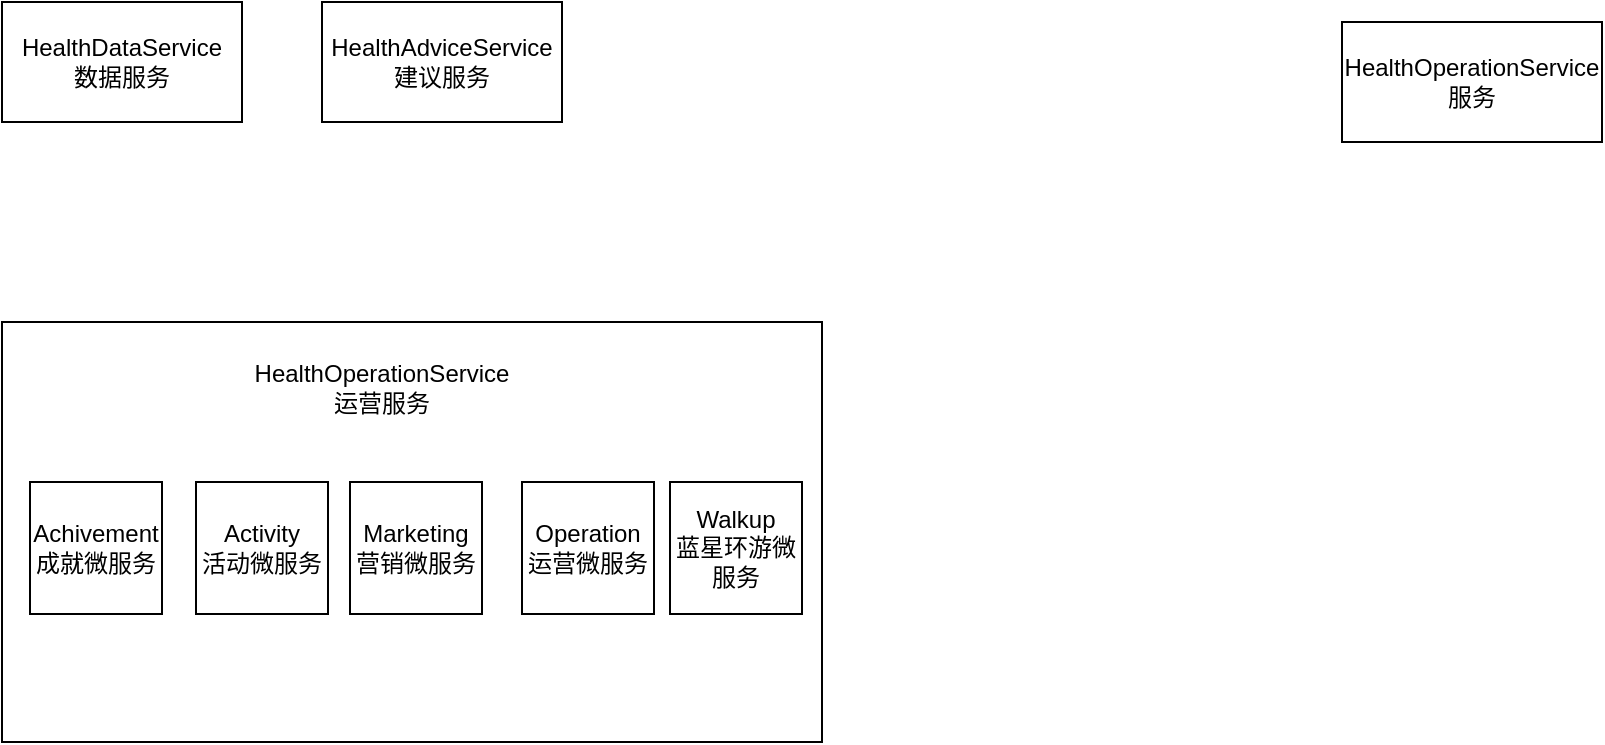 <mxfile version="23.0.0" type="github">
  <diagram name="第 1 页" id="c6XIci1Z70mTHckqBOms">
    <mxGraphModel dx="946" dy="613" grid="1" gridSize="10" guides="1" tooltips="1" connect="1" arrows="1" fold="1" page="1" pageScale="1" pageWidth="827" pageHeight="1169" math="0" shadow="0">
      <root>
        <mxCell id="0" />
        <mxCell id="1" parent="0" />
        <mxCell id="Q7i9cyMPgHQrG95dPjTk-3" value="HealthAdviceService&lt;br&gt;建议服务" style="rounded=0;whiteSpace=wrap;html=1;" vertex="1" parent="1">
          <mxGeometry x="240" y="200" width="120" height="60" as="geometry" />
        </mxCell>
        <mxCell id="Q7i9cyMPgHQrG95dPjTk-4" value="HealthDataService&lt;br&gt;数据服务" style="rounded=0;whiteSpace=wrap;html=1;" vertex="1" parent="1">
          <mxGeometry x="80" y="200" width="120" height="60" as="geometry" />
        </mxCell>
        <mxCell id="Q7i9cyMPgHQrG95dPjTk-5" value="" style="rounded=0;whiteSpace=wrap;html=1;" vertex="1" parent="1">
          <mxGeometry x="80" y="360" width="410" height="210" as="geometry" />
        </mxCell>
        <mxCell id="Q7i9cyMPgHQrG95dPjTk-8" value="HealthOperationService&lt;br&gt;服务" style="rounded=0;whiteSpace=wrap;html=1;" vertex="1" parent="1">
          <mxGeometry x="750" y="210" width="130" height="60" as="geometry" />
        </mxCell>
        <mxCell id="Q7i9cyMPgHQrG95dPjTk-9" value="HealthOperationService&lt;br style=&quot;border-color: var(--border-color);&quot;&gt;运营服务" style="text;html=1;strokeColor=none;fillColor=none;align=center;verticalAlign=middle;whiteSpace=wrap;rounded=0;" vertex="1" parent="1">
          <mxGeometry x="100" y="375" width="340" height="35" as="geometry" />
        </mxCell>
        <mxCell id="Q7i9cyMPgHQrG95dPjTk-10" value="Achivement&lt;br&gt;成就微服务&lt;br&gt;" style="whiteSpace=wrap;html=1;aspect=fixed;" vertex="1" parent="1">
          <mxGeometry x="94" y="440" width="66" height="66" as="geometry" />
        </mxCell>
        <mxCell id="Q7i9cyMPgHQrG95dPjTk-11" value="Activity&lt;br&gt;活动微服务" style="whiteSpace=wrap;html=1;aspect=fixed;" vertex="1" parent="1">
          <mxGeometry x="177" y="440" width="66" height="66" as="geometry" />
        </mxCell>
        <mxCell id="Q7i9cyMPgHQrG95dPjTk-12" value="Marketing&lt;br&gt;营销微服务" style="whiteSpace=wrap;html=1;aspect=fixed;" vertex="1" parent="1">
          <mxGeometry x="254" y="440" width="66" height="66" as="geometry" />
        </mxCell>
        <mxCell id="Q7i9cyMPgHQrG95dPjTk-13" value="Operation&lt;br&gt;运营微服务" style="whiteSpace=wrap;html=1;aspect=fixed;" vertex="1" parent="1">
          <mxGeometry x="340" y="440" width="66" height="66" as="geometry" />
        </mxCell>
        <mxCell id="Q7i9cyMPgHQrG95dPjTk-14" value="Walkup&lt;br&gt;蓝星环游微服务" style="whiteSpace=wrap;html=1;aspect=fixed;" vertex="1" parent="1">
          <mxGeometry x="414" y="440" width="66" height="66" as="geometry" />
        </mxCell>
      </root>
    </mxGraphModel>
  </diagram>
</mxfile>
